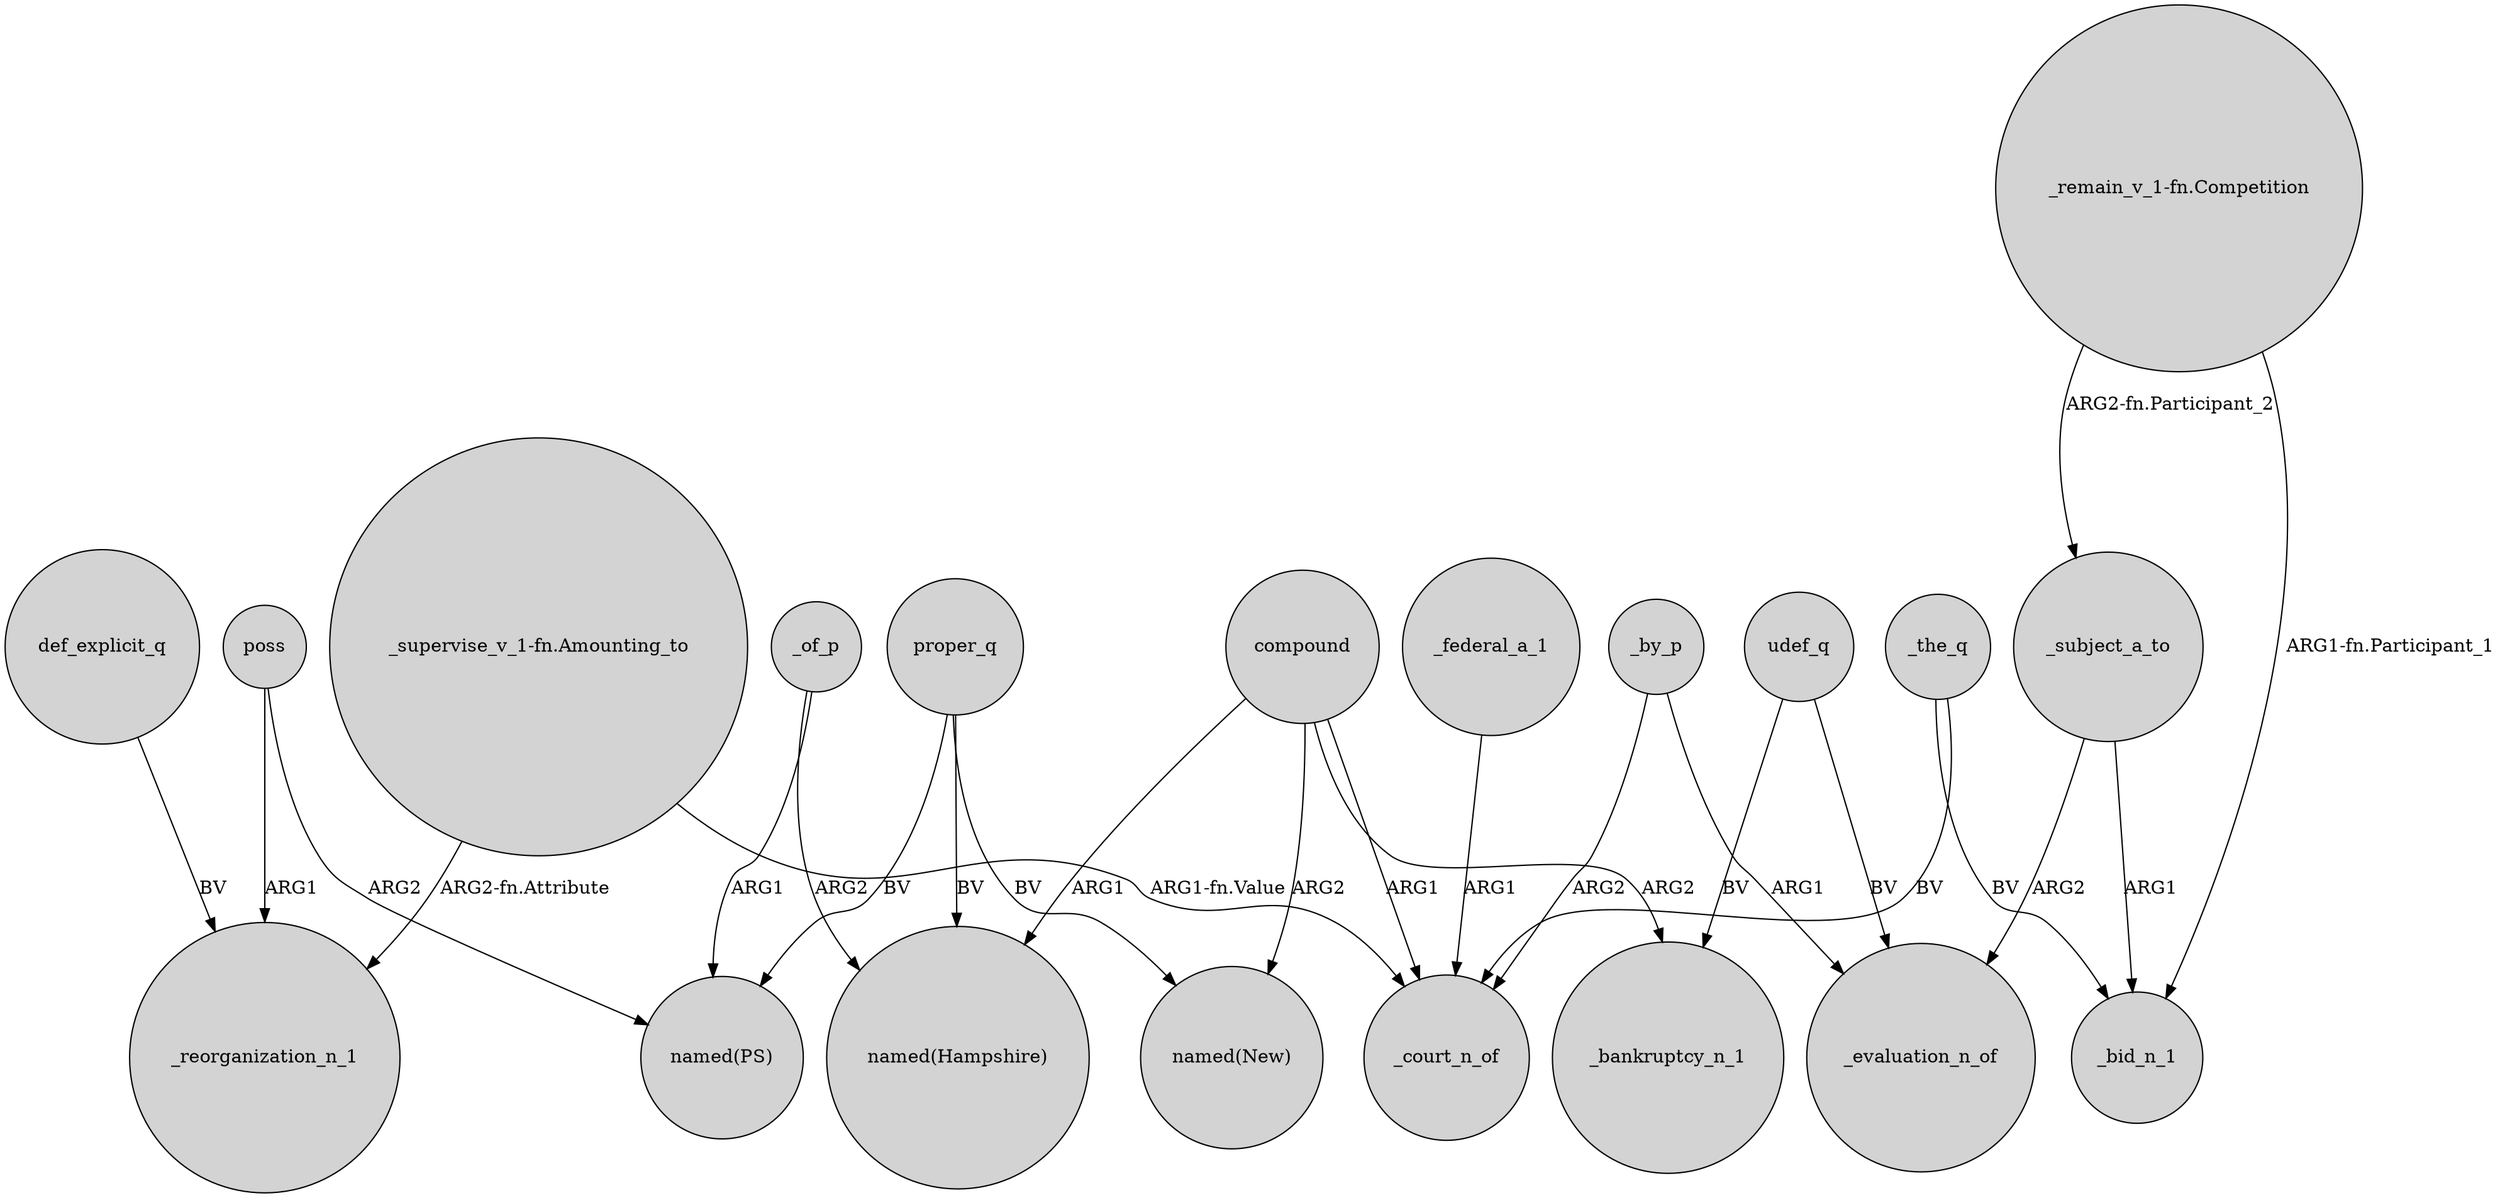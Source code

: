 digraph {
	node [shape=circle style=filled]
	def_explicit_q -> _reorganization_n_1 [label=BV]
	compound -> "named(New)" [label=ARG2]
	_subject_a_to -> _evaluation_n_of [label=ARG2]
	proper_q -> "named(New)" [label=BV]
	_of_p -> "named(Hampshire)" [label=ARG2]
	_by_p -> _court_n_of [label=ARG2]
	compound -> _bankruptcy_n_1 [label=ARG2]
	proper_q -> "named(Hampshire)" [label=BV]
	poss -> _reorganization_n_1 [label=ARG1]
	"_supervise_v_1-fn.Amounting_to" -> _reorganization_n_1 [label="ARG2-fn.Attribute"]
	compound -> "named(Hampshire)" [label=ARG1]
	compound -> _court_n_of [label=ARG1]
	poss -> "named(PS)" [label=ARG2]
	_subject_a_to -> _bid_n_1 [label=ARG1]
	"_supervise_v_1-fn.Amounting_to" -> _court_n_of [label="ARG1-fn.Value"]
	_the_q -> _court_n_of [label=BV]
	"_remain_v_1-fn.Competition" -> _bid_n_1 [label="ARG1-fn.Participant_1"]
	udef_q -> _bankruptcy_n_1 [label=BV]
	"_remain_v_1-fn.Competition" -> _subject_a_to [label="ARG2-fn.Participant_2"]
	_by_p -> _evaluation_n_of [label=ARG1]
	proper_q -> "named(PS)" [label=BV]
	udef_q -> _evaluation_n_of [label=BV]
	_federal_a_1 -> _court_n_of [label=ARG1]
	_of_p -> "named(PS)" [label=ARG1]
	_the_q -> _bid_n_1 [label=BV]
}
